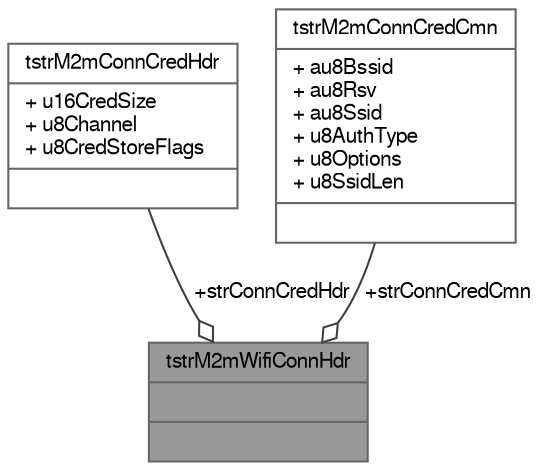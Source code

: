 digraph "tstrM2mWifiConnHdr"
{
 // LATEX_PDF_SIZE
  bgcolor="transparent";
  edge [fontname=FreeSans,fontsize=10,labelfontname=FreeSans,labelfontsize=10];
  node [fontname=FreeSans,fontsize=10,shape=box,height=0.2,width=0.4];
  Node1 [shape=record,label="{tstrM2mWifiConnHdr\n||}",height=0.2,width=0.4,color="gray40", fillcolor="grey60", style="filled", fontcolor="black",tooltip="Wi-Fi Connect Request (new format) for use with M2M_WIFI_REQ_CONN. This structure is sent across the ..."];
  Node2 -> Node1 [color="grey25",style="solid",label=" +strConnCredHdr" ,arrowhead="odiamond"];
  Node2 [shape=record,label="{tstrM2mConnCredHdr\n|+ u16CredSize\l+ u8Channel\l+ u8CredStoreFlags\l|}",height=0.2,width=0.4,color="gray40", fillcolor="white", style="filled",URL="$structtstr_m2m_conn_cred_hdr.html",tooltip="Wi-Fi Connect Credentials Header."];
  Node3 -> Node1 [color="grey25",style="solid",label=" +strConnCredCmn" ,arrowhead="odiamond"];
  Node3 [shape=record,label="{tstrM2mConnCredCmn\n|+ au8Bssid\l+ au8Rsv\l+ au8Ssid\l+ u8AuthType\l+ u8Options\l+ u8SsidLen\l|}",height=0.2,width=0.4,color="gray40", fillcolor="white", style="filled",URL="$structtstr_m2m_conn_cred_cmn.html",tooltip="Wi-Fi Connect Credentials Common section."];
}
